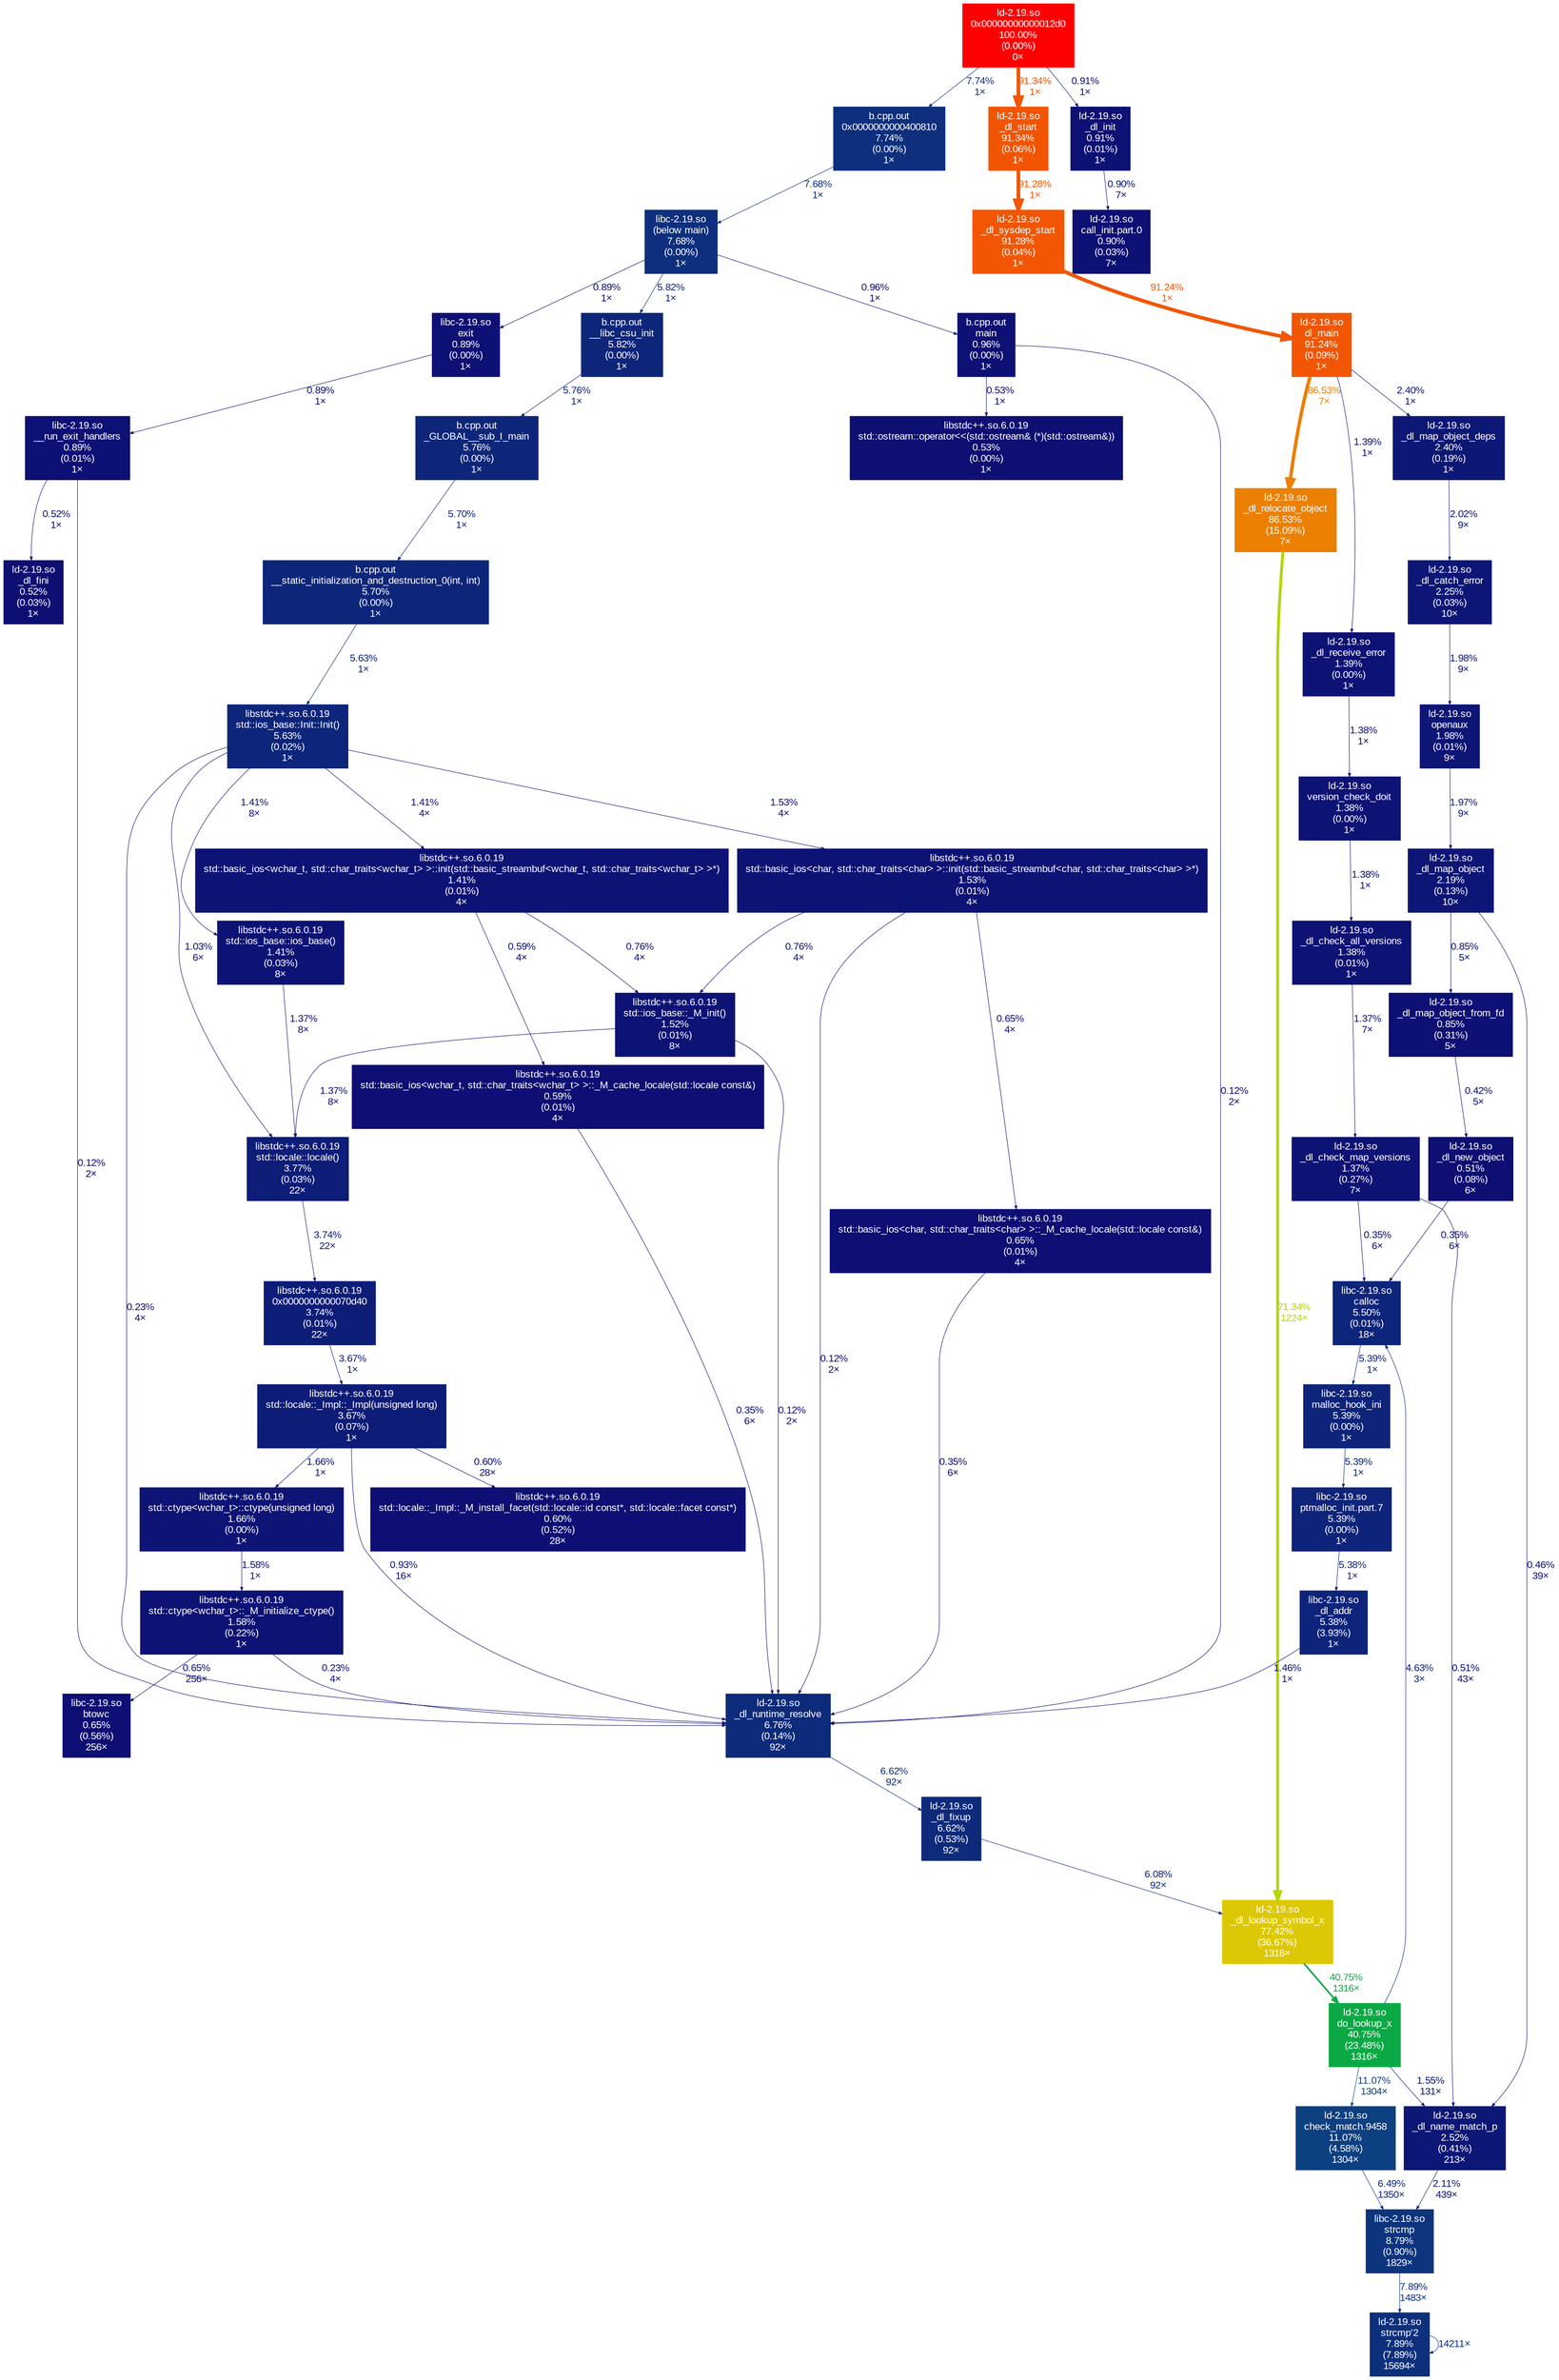 digraph {
	graph [ranksep=0.25, fontname=Arial, nodesep=0.125];
	node [fontname=Arial, style=filled, height=0, width=0, shape=box, fontcolor=white];
	edge [fontname=Arial];
	"_dl_map_object" [color="#0d1676", fontcolor="#ffffff", fontsize="10.00", label="ld-2.19.so\n_dl_map_object\n2.19%\n(0.13%)\n10×"];
	"_dl_map_object" -> "_dl_name_match_p" [color="#0d0f73", label="0.46%\n39×", arrowsize="0.35", fontsize="10.00", fontcolor="#0d0f73", labeldistance="0.50", penwidth="0.50"];
	"_dl_map_object" -> "_dl_map_object_from_fd" [color="#0d1074", label="0.85%\n5×", arrowsize="0.35", fontsize="10.00", fontcolor="#0d1074", labeldistance="0.50", penwidth="0.50"];
	btowc [color="#0d0f74", fontcolor="#ffffff", fontsize="10.00", label="libc-2.19.so\nbtowc\n0.65%\n(0.56%)\n256×"];
	"_dl_runtime_resolve" [color="#0d2b7b", fontcolor="#ffffff", fontsize="10.00", label="ld-2.19.so\n_dl_runtime_resolve\n6.76%\n(0.14%)\n92×"];
	"_dl_runtime_resolve" -> "_dl_fixup" [color="#0d2a7b", label="6.62%\n92×", arrowsize="0.35", fontsize="10.00", fontcolor="#0d2a7b", labeldistance="0.50", penwidth="0.50"];
	"std::basic_ios<char, std::char_traits<char> >::init(std::basic_streambuf<char, std::char_traits<char> >*)" [color="#0d1375", fontcolor="#ffffff", fontsize="10.00", label="libstdc++.so.6.0.19\nstd::basic_ios<char, std::char_traits<char> >::init(std::basic_streambuf<char, std::char_traits<char> >*)\n1.53%\n(0.01%)\n4×"];
	"std::basic_ios<char, std::char_traits<char> >::init(std::basic_streambuf<char, std::char_traits<char> >*)" -> "std::ios_base::_M_init()" [color="#0d1074", label="0.76%\n4×", arrowsize="0.35", fontsize="10.00", fontcolor="#0d1074", labeldistance="0.50", penwidth="0.50"];
	"std::basic_ios<char, std::char_traits<char> >::init(std::basic_streambuf<char, std::char_traits<char> >*)" -> "std::basic_ios<char, std::char_traits<char> >::_M_cache_locale(std::locale const&)" [color="#0d0f74", label="0.65%\n4×", arrowsize="0.35", fontsize="10.00", fontcolor="#0d0f74", labeldistance="0.50", penwidth="0.50"];
	"std::basic_ios<char, std::char_traits<char> >::init(std::basic_streambuf<char, std::char_traits<char> >*)" -> "_dl_runtime_resolve" [color="#0d0d73", label="0.12%\n2×", arrowsize="0.35", fontsize="10.00", fontcolor="#0d0d73", labeldistance="0.50", penwidth="0.50"];
	main [color="#0d1174", fontcolor="#ffffff", fontsize="10.00", label="b.cpp.out\nmain\n0.96%\n(0.00%)\n1×"];
	main -> "_dl_runtime_resolve" [color="#0d0d73", label="0.12%\n2×", arrowsize="0.35", fontsize="10.00", fontcolor="#0d0d73", labeldistance="0.50", penwidth="0.50"];
	main -> "std::ostream::operator<<(std::ostream& (*)(std::ostream&))" [color="#0d0f73", label="0.53%\n1×", arrowsize="0.35", fontsize="10.00", fontcolor="#0d0f73", labeldistance="0.50", penwidth="0.50"];
	"malloc_hook_ini" [color="#0d247a", fontcolor="#ffffff", fontsize="10.00", label="libc-2.19.so\nmalloc_hook_ini\n5.39%\n(0.00%)\n1×"];
	"malloc_hook_ini" -> "ptmalloc_init.part.7" [color="#0d247a", label="5.39%\n1×", arrowsize="0.35", fontsize="10.00", fontcolor="#0d247a", labeldistance="0.50", penwidth="0.50"];
	"do_lookup_x" [color="#0ba945", fontcolor="#ffffff", fontsize="10.00", label="ld-2.19.so\ndo_lookup_x\n40.75%\n(23.48%)\n1316×"];
	"do_lookup_x" -> "_dl_name_match_p" [color="#0d1375", label="1.55%\n131×", arrowsize="0.35", fontsize="10.00", fontcolor="#0d1375", labeldistance="0.50", penwidth="0.50"];
	"do_lookup_x" -> "check_match.9458" [color="#0d4081", label="11.07%\n1304×", arrowsize="0.35", fontsize="10.00", fontcolor="#0d4081", labeldistance="0.50", penwidth="0.50"];
	"do_lookup_x" -> calloc [color="#0d2179", label="4.63%\n3×", arrowsize="0.35", fontsize="10.00", fontcolor="#0d2179", labeldistance="0.50", penwidth="0.50"];
	"std::basic_ios<wchar_t, std::char_traits<wchar_t> >::_M_cache_locale(std::locale const&)" [color="#0d0f74", fontcolor="#ffffff", fontsize="10.00", label="libstdc++.so.6.0.19\nstd::basic_ios<wchar_t, std::char_traits<wchar_t> >::_M_cache_locale(std::locale const&)\n0.59%\n(0.01%)\n4×"];
	"std::basic_ios<wchar_t, std::char_traits<wchar_t> >::_M_cache_locale(std::locale const&)" -> "_dl_runtime_resolve" [color="#0d0e73", label="0.35%\n6×", arrowsize="0.35", fontsize="10.00", fontcolor="#0d0e73", labeldistance="0.50", penwidth="0.50"];
	"_dl_relocate_object" [color="#eb8003", fontcolor="#ffffff", fontsize="10.00", label="ld-2.19.so\n_dl_relocate_object\n86.53%\n(15.09%)\n7×"];
	"_dl_relocate_object" -> "_dl_lookup_symbol_x" [color="#b6d406", label="71.34%\n1224×", arrowsize="0.84", fontsize="10.00", fontcolor="#b6d406", labeldistance="2.85", penwidth="2.85"];
	"std::ios_base::_M_init()" [color="#0d1375", fontcolor="#ffffff", fontsize="10.00", label="libstdc++.so.6.0.19\nstd::ios_base::_M_init()\n1.52%\n(0.01%)\n8×"];
	"std::ios_base::_M_init()" -> "_dl_runtime_resolve" [color="#0d0d73", label="0.12%\n2×", arrowsize="0.35", fontsize="10.00", fontcolor="#0d0d73", labeldistance="0.50", penwidth="0.50"];
	"std::ios_base::_M_init()" -> "std::locale::locale()" [color="#0d1275", label="1.37%\n8×", arrowsize="0.35", fontsize="10.00", fontcolor="#0d1275", labeldistance="0.50", penwidth="0.50"];
	strcmp [color="#0d357e", fontcolor="#ffffff", fontsize="10.00", label="libc-2.19.so\nstrcmp\n8.79%\n(0.90%)\n1829×"];
	strcmp -> "strcmp'2" [color="#0d307d", label="7.89%\n1483×", arrowsize="0.35", fontsize="10.00", fontcolor="#0d307d", labeldistance="0.50", penwidth="0.50"];
	"std::locale::locale()" [color="#0d1d78", fontcolor="#ffffff", fontsize="10.00", label="libstdc++.so.6.0.19\nstd::locale::locale()\n3.77%\n(0.03%)\n22×"];
	"std::locale::locale()" -> "0x0000000000070d40" [color="#0d1d78", label="3.74%\n22×", arrowsize="0.35", fontsize="10.00", fontcolor="#0d1d78", labeldistance="0.50", penwidth="0.50"];
	openaux [color="#0d1575", fontcolor="#ffffff", fontsize="10.00", label="ld-2.19.so\nopenaux\n1.98%\n(0.01%)\n9×"];
	openaux -> "_dl_map_object" [color="#0d1575", label="1.97%\n9×", arrowsize="0.35", fontsize="10.00", fontcolor="#0d1575", labeldistance="0.50", penwidth="0.50"];
	"std::locale::_Impl::_Impl(unsigned long)" [color="#0d1c77", fontcolor="#ffffff", fontsize="10.00", label="libstdc++.so.6.0.19\nstd::locale::_Impl::_Impl(unsigned long)\n3.67%\n(0.07%)\n1×"];
	"std::locale::_Impl::_Impl(unsigned long)" -> "std::ctype<wchar_t>::ctype(unsigned long)" [color="#0d1475", label="1.66%\n1×", arrowsize="0.35", fontsize="10.00", fontcolor="#0d1475", labeldistance="0.50", penwidth="0.50"];
	"std::locale::_Impl::_Impl(unsigned long)" -> "std::locale::_Impl::_M_install_facet(std::locale::id const*, std::locale::facet const*)" [color="#0d0f74", label="0.60%\n28×", arrowsize="0.35", fontsize="10.00", fontcolor="#0d0f74", labeldistance="0.50", penwidth="0.50"];
	"std::locale::_Impl::_Impl(unsigned long)" -> "_dl_runtime_resolve" [color="#0d1174", label="0.93%\n16×", arrowsize="0.35", fontsize="10.00", fontcolor="#0d1174", labeldistance="0.50", penwidth="0.50"];
	"_dl_name_match_p" [color="#0d1776", fontcolor="#ffffff", fontsize="10.00", label="ld-2.19.so\n_dl_name_match_p\n2.52%\n(0.41%)\n213×"];
	"_dl_name_match_p" -> strcmp [color="#0d1675", label="2.11%\n439×", arrowsize="0.35", fontsize="10.00", fontcolor="#0d1675", labeldistance="0.50", penwidth="0.50"];
	"_dl_init" [color="#0d1174", fontcolor="#ffffff", fontsize="10.00", label="ld-2.19.so\n_dl_init\n0.91%\n(0.01%)\n1×"];
	"_dl_init" -> "call_init.part.0" [color="#0d1074", label="0.90%\n7×", arrowsize="0.35", fontsize="10.00", fontcolor="#0d1074", labeldistance="0.50", penwidth="0.50"];
	"_dl_lookup_symbol_x" [color="#ddc805", fontcolor="#ffffff", fontsize="10.00", label="ld-2.19.so\n_dl_lookup_symbol_x\n77.42%\n(36.67%)\n1316×"];
	"_dl_lookup_symbol_x" -> "do_lookup_x" [color="#0ba945", label="40.75%\n1316×", arrowsize="0.64", fontsize="10.00", fontcolor="#0ba945", labeldistance="1.63", penwidth="1.63"];
	"_dl_catch_error" [color="#0d1676", fontcolor="#ffffff", fontsize="10.00", label="ld-2.19.so\n_dl_catch_error\n2.25%\n(0.03%)\n10×"];
	"_dl_catch_error" -> openaux [color="#0d1575", label="1.98%\n9×", arrowsize="0.35", fontsize="10.00", fontcolor="#0d1575", labeldistance="0.50", penwidth="0.50"];
	"ptmalloc_init.part.7" [color="#0d247a", fontcolor="#ffffff", fontsize="10.00", label="libc-2.19.so\nptmalloc_init.part.7\n5.39%\n(0.00%)\n1×"];
	"ptmalloc_init.part.7" -> "_dl_addr" [color="#0d247a", label="5.38%\n1×", arrowsize="0.35", fontsize="10.00", fontcolor="#0d247a", labeldistance="0.50", penwidth="0.50"];
	"_dl_start" [color="#f25502", fontcolor="#ffffff", fontsize="10.00", label="ld-2.19.so\n_dl_start\n91.34%\n(0.06%)\n1×"];
	"_dl_start" -> "_dl_sysdep_start" [color="#f25602", label="91.28%\n1×", arrowsize="0.96", fontsize="10.00", fontcolor="#f25602", labeldistance="3.65", penwidth="3.65"];
	exit [color="#0d1074", fontcolor="#ffffff", fontsize="10.00", label="libc-2.19.so\nexit\n0.89%\n(0.00%)\n1×"];
	exit -> "__run_exit_handlers" [color="#0d1074", label="0.89%\n1×", arrowsize="0.35", fontsize="10.00", fontcolor="#0d1074", labeldistance="0.50", penwidth="0.50"];
	"_dl_addr" [color="#0d247a", fontcolor="#ffffff", fontsize="10.00", label="libc-2.19.so\n_dl_addr\n5.38%\n(3.93%)\n1×"];
	"_dl_addr" -> "_dl_runtime_resolve" [color="#0d1375", label="1.46%\n1×", arrowsize="0.35", fontsize="10.00", fontcolor="#0d1375", labeldistance="0.50", penwidth="0.50"];
	"_dl_map_object_deps" [color="#0d1776", fontcolor="#ffffff", fontsize="10.00", label="ld-2.19.so\n_dl_map_object_deps\n2.40%\n(0.19%)\n1×"];
	"_dl_map_object_deps" -> "_dl_catch_error" [color="#0d1575", label="2.02%\n9×", arrowsize="0.35", fontsize="10.00", fontcolor="#0d1575", labeldistance="0.50", penwidth="0.50"];
	"(below main)" [color="#0d2f7d", fontcolor="#ffffff", fontsize="10.00", label="libc-2.19.so\n(below main)\n7.68%\n(0.00%)\n1×"];
	"(below main)" -> main [color="#0d1174", label="0.96%\n1×", arrowsize="0.35", fontsize="10.00", fontcolor="#0d1174", labeldistance="0.50", penwidth="0.50"];
	"(below main)" -> exit [color="#0d1074", label="0.89%\n1×", arrowsize="0.35", fontsize="10.00", fontcolor="#0d1074", labeldistance="0.50", penwidth="0.50"];
	"(below main)" -> "__libc_csu_init" [color="#0d267a", label="5.82%\n1×", arrowsize="0.35", fontsize="10.00", fontcolor="#0d267a", labeldistance="0.50", penwidth="0.50"];
	"std::locale::_Impl::_M_install_facet(std::locale::id const*, std::locale::facet const*)" [color="#0d0f74", fontcolor="#ffffff", fontsize="10.00", label="libstdc++.so.6.0.19\nstd::locale::_Impl::_M_install_facet(std::locale::id const*, std::locale::facet const*)\n0.60%\n(0.52%)\n28×"];
	"std::basic_ios<char, std::char_traits<char> >::_M_cache_locale(std::locale const&)" [color="#0d0f74", fontcolor="#ffffff", fontsize="10.00", label="libstdc++.so.6.0.19\nstd::basic_ios<char, std::char_traits<char> >::_M_cache_locale(std::locale const&)\n0.65%\n(0.01%)\n4×"];
	"std::basic_ios<char, std::char_traits<char> >::_M_cache_locale(std::locale const&)" -> "_dl_runtime_resolve" [color="#0d0e73", label="0.35%\n6×", arrowsize="0.35", fontsize="10.00", fontcolor="#0d0e73", labeldistance="0.50", penwidth="0.50"];
	"_dl_fixup" [color="#0d2a7b", fontcolor="#ffffff", fontsize="10.00", label="ld-2.19.so\n_dl_fixup\n6.62%\n(0.53%)\n92×"];
	"_dl_fixup" -> "_dl_lookup_symbol_x" [color="#0d277b", label="6.08%\n92×", arrowsize="0.35", fontsize="10.00", fontcolor="#0d277b", labeldistance="0.50", penwidth="0.50"];
	"0x0000000000070d40" [color="#0d1d78", fontcolor="#ffffff", fontsize="10.00", label="libstdc++.so.6.0.19\n0x0000000000070d40\n3.74%\n(0.01%)\n22×"];
	"0x0000000000070d40" -> "std::locale::_Impl::_Impl(unsigned long)" [color="#0d1c77", label="3.67%\n1×", arrowsize="0.35", fontsize="10.00", fontcolor="#0d1c77", labeldistance="0.50", penwidth="0.50"];
	"__run_exit_handlers" [color="#0d1074", fontcolor="#ffffff", fontsize="10.00", label="libc-2.19.so\n__run_exit_handlers\n0.89%\n(0.01%)\n1×"];
	"__run_exit_handlers" -> "_dl_runtime_resolve" [color="#0d0d73", label="0.12%\n2×", arrowsize="0.35", fontsize="10.00", fontcolor="#0d0d73", labeldistance="0.50", penwidth="0.50"];
	"__run_exit_handlers" -> "_dl_fini" [color="#0d0f73", label="0.52%\n1×", arrowsize="0.35", fontsize="10.00", fontcolor="#0d0f73", labeldistance="0.50", penwidth="0.50"];
	"std::ctype<wchar_t>::_M_initialize_ctype()" [color="#0d1375", fontcolor="#ffffff", fontsize="10.00", label="libstdc++.so.6.0.19\nstd::ctype<wchar_t>::_M_initialize_ctype()\n1.58%\n(0.22%)\n1×"];
	"std::ctype<wchar_t>::_M_initialize_ctype()" -> btowc [color="#0d0f74", label="0.65%\n256×", arrowsize="0.35", fontsize="10.00", fontcolor="#0d0f74", labeldistance="0.50", penwidth="0.50"];
	"std::ctype<wchar_t>::_M_initialize_ctype()" -> "_dl_runtime_resolve" [color="#0d0e73", label="0.23%\n4×", arrowsize="0.35", fontsize="10.00", fontcolor="#0d0e73", labeldistance="0.50", penwidth="0.50"];
	"_GLOBAL__sub_I_main" [color="#0d267a", fontcolor="#ffffff", fontsize="10.00", label="b.cpp.out\n_GLOBAL__sub_I_main\n5.76%\n(0.00%)\n1×"];
	"_GLOBAL__sub_I_main" -> "__static_initialization_and_destruction_0(int, int)" [color="#0d267a", label="5.70%\n1×", arrowsize="0.35", fontsize="10.00", fontcolor="#0d267a", labeldistance="0.50", penwidth="0.50"];
	"_dl_receive_error" [color="#0d1275", fontcolor="#ffffff", fontsize="10.00", label="ld-2.19.so\n_dl_receive_error\n1.39%\n(0.00%)\n1×"];
	"_dl_receive_error" -> "version_check_doit" [color="#0d1275", label="1.38%\n1×", arrowsize="0.35", fontsize="10.00", fontcolor="#0d1275", labeldistance="0.50", penwidth="0.50"];
	"_dl_fini" [color="#0d0f73", fontcolor="#ffffff", fontsize="10.00", label="ld-2.19.so\n_dl_fini\n0.52%\n(0.03%)\n1×"];
	"_dl_new_object" [color="#0d0f73", fontcolor="#ffffff", fontsize="10.00", label="ld-2.19.so\n_dl_new_object\n0.51%\n(0.08%)\n6×"];
	"_dl_new_object" -> calloc [color="#0d0e73", label="0.35%\n6×", arrowsize="0.35", fontsize="10.00", fontcolor="#0d0e73", labeldistance="0.50", penwidth="0.50"];
	"call_init.part.0" [color="#0d1074", fontcolor="#ffffff", fontsize="10.00", label="ld-2.19.so\ncall_init.part.0\n0.90%\n(0.03%)\n7×"];
	"0x00000000000012d0" [color="#ff0000", fontcolor="#ffffff", fontsize="10.00", label="ld-2.19.so\n0x00000000000012d0\n100.00%\n(0.00%)\n0×"];
	"0x00000000000012d0" -> "_dl_start" [color="#f25502", label="91.34%\n1×", arrowsize="0.96", fontsize="10.00", fontcolor="#f25502", labeldistance="3.65", penwidth="3.65"];
	"0x00000000000012d0" -> "_dl_init" [color="#0d1174", label="0.91%\n1×", arrowsize="0.35", fontsize="10.00", fontcolor="#0d1174", labeldistance="0.50", penwidth="0.50"];
	"0x00000000000012d0" -> "0x0000000000400810" [color="#0d2f7d", label="7.74%\n1×", arrowsize="0.35", fontsize="10.00", fontcolor="#0d2f7d", labeldistance="0.50", penwidth="0.50"];
	"check_match.9458" [color="#0d4081", fontcolor="#ffffff", fontsize="10.00", label="ld-2.19.so\ncheck_match.9458\n11.07%\n(4.58%)\n1304×"];
	"check_match.9458" -> strcmp [color="#0d297b", label="6.49%\n1350×", arrowsize="0.35", fontsize="10.00", fontcolor="#0d297b", labeldistance="0.50", penwidth="0.50"];
	"_dl_check_map_versions" [color="#0d1275", fontcolor="#ffffff", fontsize="10.00", label="ld-2.19.so\n_dl_check_map_versions\n1.37%\n(0.27%)\n7×"];
	"_dl_check_map_versions" -> "_dl_name_match_p" [color="#0d0f73", label="0.51%\n43×", arrowsize="0.35", fontsize="10.00", fontcolor="#0d0f73", labeldistance="0.50", penwidth="0.50"];
	"_dl_check_map_versions" -> calloc [color="#0d0e73", label="0.35%\n6×", arrowsize="0.35", fontsize="10.00", fontcolor="#0d0e73", labeldistance="0.50", penwidth="0.50"];
	"_dl_map_object_from_fd" [color="#0d1074", fontcolor="#ffffff", fontsize="10.00", label="ld-2.19.so\n_dl_map_object_from_fd\n0.85%\n(0.31%)\n5×"];
	"_dl_map_object_from_fd" -> "_dl_new_object" [color="#0d0e73", label="0.42%\n5×", arrowsize="0.35", fontsize="10.00", fontcolor="#0d0e73", labeldistance="0.50", penwidth="0.50"];
	"std::ctype<wchar_t>::ctype(unsigned long)" [color="#0d1475", fontcolor="#ffffff", fontsize="10.00", label="libstdc++.so.6.0.19\nstd::ctype<wchar_t>::ctype(unsigned long)\n1.66%\n(0.00%)\n1×"];
	"std::ctype<wchar_t>::ctype(unsigned long)" -> "std::ctype<wchar_t>::_M_initialize_ctype()" [color="#0d1375", label="1.58%\n1×", arrowsize="0.35", fontsize="10.00", fontcolor="#0d1375", labeldistance="0.50", penwidth="0.50"];
	"std::ios_base::Init::Init()" [color="#0d257a", fontcolor="#ffffff", fontsize="10.00", label="libstdc++.so.6.0.19\nstd::ios_base::Init::Init()\n5.63%\n(0.02%)\n1×"];
	"std::ios_base::Init::Init()" -> "std::basic_ios<wchar_t, std::char_traits<wchar_t> >::init(std::basic_streambuf<wchar_t, std::char_traits<wchar_t> >*)" [color="#0d1375", label="1.41%\n4×", arrowsize="0.35", fontsize="10.00", fontcolor="#0d1375", labeldistance="0.50", penwidth="0.50"];
	"std::ios_base::Init::Init()" -> "std::basic_ios<char, std::char_traits<char> >::init(std::basic_streambuf<char, std::char_traits<char> >*)" [color="#0d1375", label="1.53%\n4×", arrowsize="0.35", fontsize="10.00", fontcolor="#0d1375", labeldistance="0.50", penwidth="0.50"];
	"std::ios_base::Init::Init()" -> "std::locale::locale()" [color="#0d1174", label="1.03%\n6×", arrowsize="0.35", fontsize="10.00", fontcolor="#0d1174", labeldistance="0.50", penwidth="0.50"];
	"std::ios_base::Init::Init()" -> "_dl_runtime_resolve" [color="#0d0e73", label="0.23%\n4×", arrowsize="0.35", fontsize="10.00", fontcolor="#0d0e73", labeldistance="0.50", penwidth="0.50"];
	"std::ios_base::Init::Init()" -> "std::ios_base::ios_base()" [color="#0d1375", label="1.41%\n8×", arrowsize="0.35", fontsize="10.00", fontcolor="#0d1375", labeldistance="0.50", penwidth="0.50"];
	"0x0000000000400810" [color="#0d2f7d", fontcolor="#ffffff", fontsize="10.00", label="b.cpp.out\n0x0000000000400810\n7.74%\n(0.00%)\n1×"];
	"0x0000000000400810" -> "(below main)" [color="#0d2f7d", label="7.68%\n1×", arrowsize="0.35", fontsize="10.00", fontcolor="#0d2f7d", labeldistance="0.50", penwidth="0.50"];
	"_dl_sysdep_start" [color="#f25602", fontcolor="#ffffff", fontsize="10.00", label="ld-2.19.so\n_dl_sysdep_start\n91.28%\n(0.04%)\n1×"];
	"_dl_sysdep_start" -> "dl_main" [color="#f25602", label="91.24%\n1×", arrowsize="0.96", fontsize="10.00", fontcolor="#f25602", labeldistance="3.65", penwidth="3.65"];
	"__libc_csu_init" [color="#0d267a", fontcolor="#ffffff", fontsize="10.00", label="b.cpp.out\n__libc_csu_init\n5.82%\n(0.00%)\n1×"];
	"__libc_csu_init" -> "_GLOBAL__sub_I_main" [color="#0d267a", label="5.76%\n1×", arrowsize="0.35", fontsize="10.00", fontcolor="#0d267a", labeldistance="0.50", penwidth="0.50"];
	"_dl_check_all_versions" [color="#0d1275", fontcolor="#ffffff", fontsize="10.00", label="ld-2.19.so\n_dl_check_all_versions\n1.38%\n(0.01%)\n1×"];
	"_dl_check_all_versions" -> "_dl_check_map_versions" [color="#0d1275", label="1.37%\n7×", arrowsize="0.35", fontsize="10.00", fontcolor="#0d1275", labeldistance="0.50", penwidth="0.50"];
	"std::ostream::operator<<(std::ostream& (*)(std::ostream&))" [color="#0d0f73", fontcolor="#ffffff", fontsize="10.00", label="libstdc++.so.6.0.19\nstd::ostream::operator<<(std::ostream& (*)(std::ostream&))\n0.53%\n(0.00%)\n1×"];
	"dl_main" [color="#f25602", fontcolor="#ffffff", fontsize="10.00", label="ld-2.19.so\ndl_main\n91.24%\n(0.09%)\n1×"];
	"dl_main" -> "_dl_receive_error" [color="#0d1275", label="1.39%\n1×", arrowsize="0.35", fontsize="10.00", fontcolor="#0d1275", labeldistance="0.50", penwidth="0.50"];
	"dl_main" -> "_dl_map_object_deps" [color="#0d1776", label="2.40%\n1×", arrowsize="0.35", fontsize="10.00", fontcolor="#0d1776", labeldistance="0.50", penwidth="0.50"];
	"dl_main" -> "_dl_relocate_object" [color="#eb8003", label="86.53%\n7×", arrowsize="0.93", fontsize="10.00", fontcolor="#eb8003", labeldistance="3.46", penwidth="3.46"];
	"std::ios_base::ios_base()" [color="#0d1375", fontcolor="#ffffff", fontsize="10.00", label="libstdc++.so.6.0.19\nstd::ios_base::ios_base()\n1.41%\n(0.03%)\n8×"];
	"std::ios_base::ios_base()" -> "std::locale::locale()" [color="#0d1275", label="1.37%\n8×", arrowsize="0.35", fontsize="10.00", fontcolor="#0d1275", labeldistance="0.50", penwidth="0.50"];
	"version_check_doit" [color="#0d1275", fontcolor="#ffffff", fontsize="10.00", label="ld-2.19.so\nversion_check_doit\n1.38%\n(0.00%)\n1×"];
	"version_check_doit" -> "_dl_check_all_versions" [color="#0d1275", label="1.38%\n1×", arrowsize="0.35", fontsize="10.00", fontcolor="#0d1275", labeldistance="0.50", penwidth="0.50"];
	"std::basic_ios<wchar_t, std::char_traits<wchar_t> >::init(std::basic_streambuf<wchar_t, std::char_traits<wchar_t> >*)" [color="#0d1375", fontcolor="#ffffff", fontsize="10.00", label="libstdc++.so.6.0.19\nstd::basic_ios<wchar_t, std::char_traits<wchar_t> >::init(std::basic_streambuf<wchar_t, std::char_traits<wchar_t> >*)\n1.41%\n(0.01%)\n4×"];
	"std::basic_ios<wchar_t, std::char_traits<wchar_t> >::init(std::basic_streambuf<wchar_t, std::char_traits<wchar_t> >*)" -> "std::ios_base::_M_init()" [color="#0d1074", label="0.76%\n4×", arrowsize="0.35", fontsize="10.00", fontcolor="#0d1074", labeldistance="0.50", penwidth="0.50"];
	"std::basic_ios<wchar_t, std::char_traits<wchar_t> >::init(std::basic_streambuf<wchar_t, std::char_traits<wchar_t> >*)" -> "std::basic_ios<wchar_t, std::char_traits<wchar_t> >::_M_cache_locale(std::locale const&)" [color="#0d0f74", label="0.59%\n4×", arrowsize="0.35", fontsize="10.00", fontcolor="#0d0f74", labeldistance="0.50", penwidth="0.50"];
	calloc [color="#0d257a", fontcolor="#ffffff", fontsize="10.00", label="libc-2.19.so\ncalloc\n5.50%\n(0.01%)\n18×"];
	calloc -> "malloc_hook_ini" [color="#0d247a", label="5.39%\n1×", arrowsize="0.35", fontsize="10.00", fontcolor="#0d247a", labeldistance="0.50", penwidth="0.50"];
	"__static_initialization_and_destruction_0(int, int)" [color="#0d267a", fontcolor="#ffffff", fontsize="10.00", label="b.cpp.out\n__static_initialization_and_destruction_0(int, int)\n5.70%\n(0.00%)\n1×"];
	"__static_initialization_and_destruction_0(int, int)" -> "std::ios_base::Init::Init()" [color="#0d257a", label="5.63%\n1×", arrowsize="0.35", fontsize="10.00", fontcolor="#0d257a", labeldistance="0.50", penwidth="0.50"];
	"strcmp'2" [color="#0d307d", fontcolor="#ffffff", fontsize="10.00", label="ld-2.19.so\nstrcmp'2\n7.89%\n(7.89%)\n15694×"];
	"strcmp'2" -> "strcmp'2" [color="#0d307d", label="14211×", arrowsize="0.35", fontsize="10.00", fontcolor="#0d307d", labeldistance="0.50", penwidth="0.50"];
}
